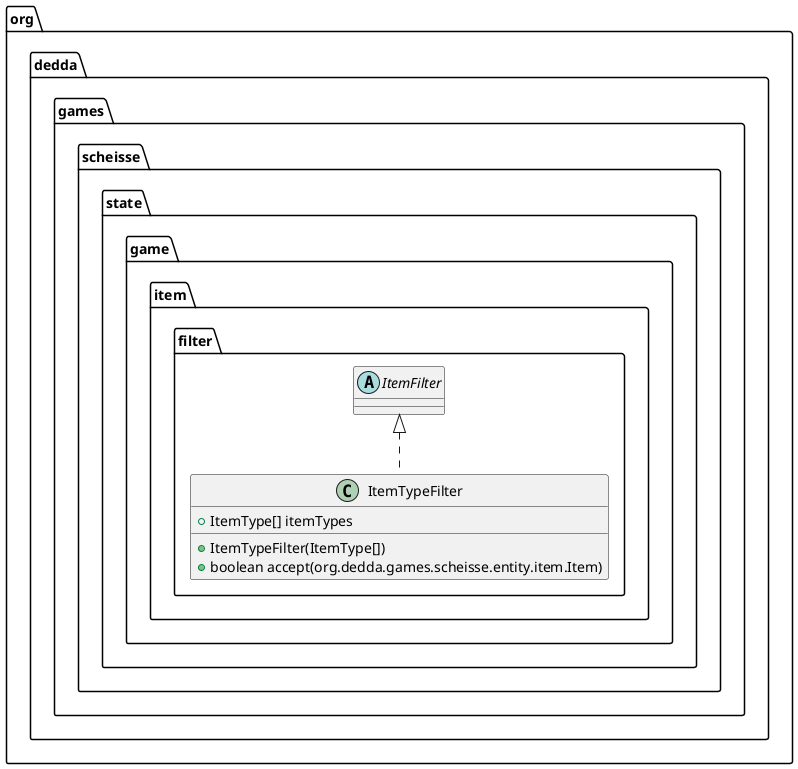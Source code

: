 @startuml
abstract class org.dedda.games.scheisse.state.game.item.filter.ItemFilter

class org.dedda.games.scheisse.state.game.item.filter.ItemTypeFilter{
    + ItemType[] itemTypes
    + ItemTypeFilter(ItemType[])
    + boolean accept(org.dedda.games.scheisse.entity.item.Item)
}

org.dedda.games.scheisse.state.game.item.filter.ItemFilter <|.. org.dedda.games.scheisse.state.game.item.filter.ItemTypeFilter
@enduml